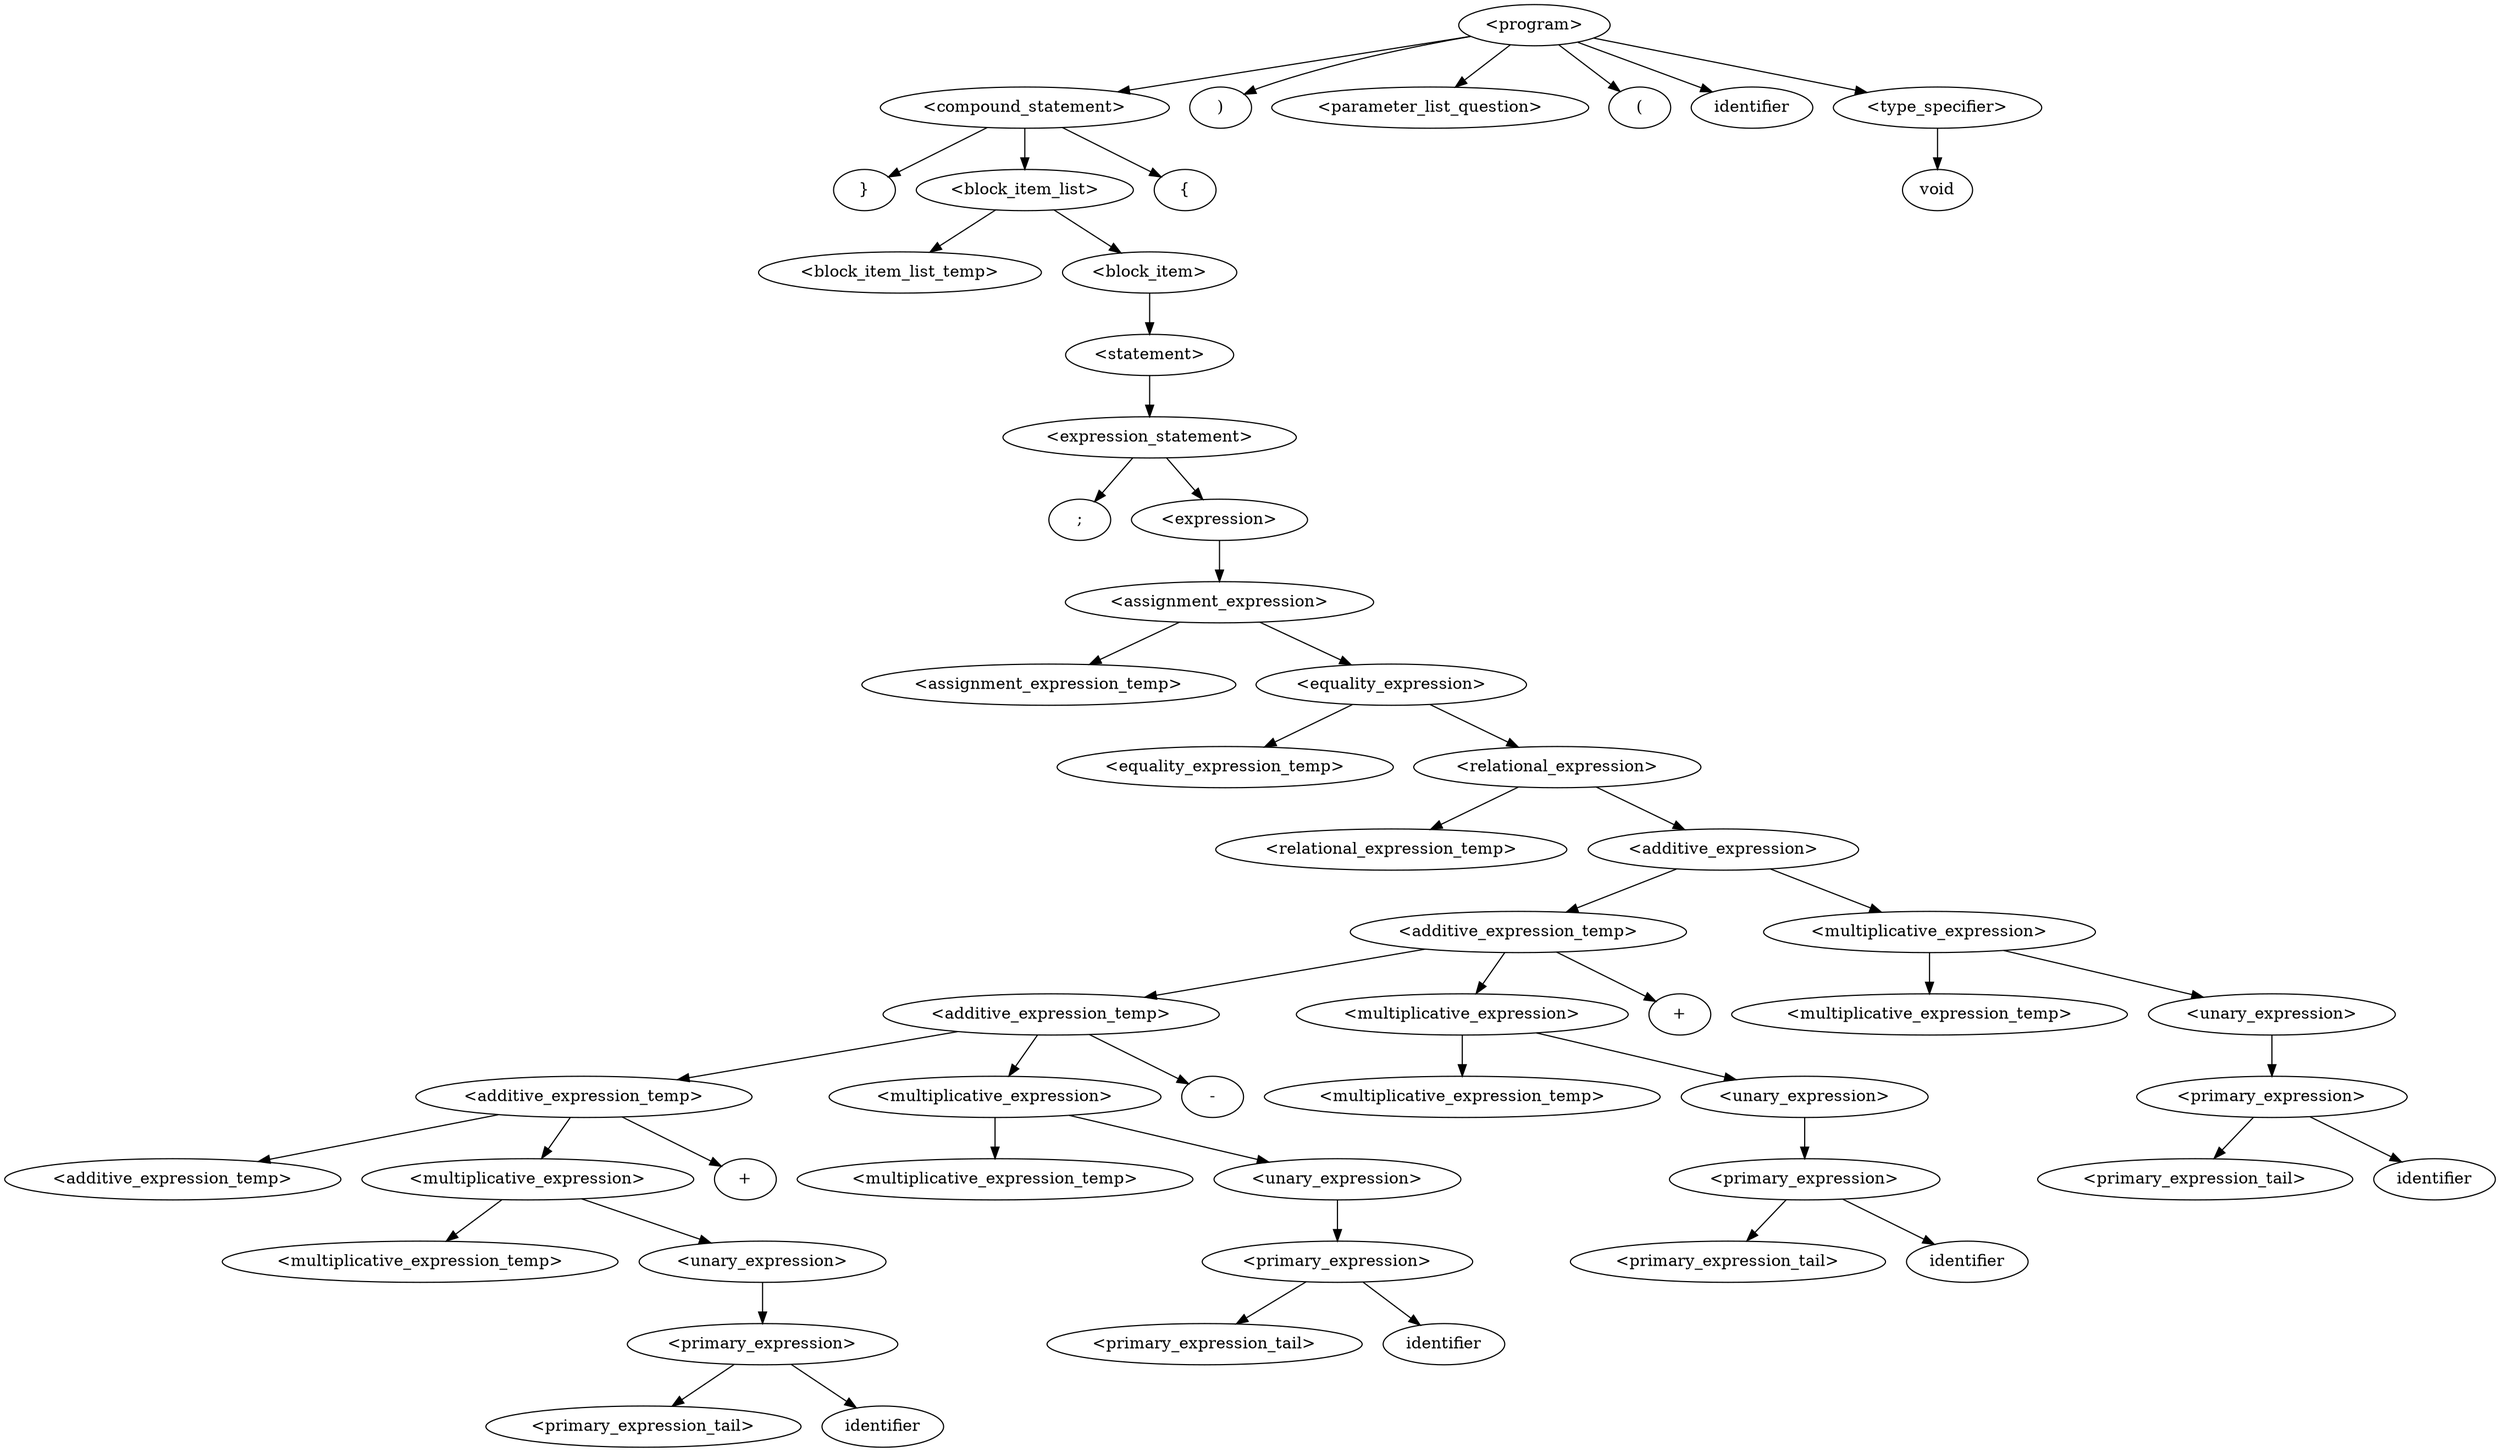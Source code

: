 digraph AST {
node868964689 [label="<program>"];
node928466577 [label="<compound_statement>"];
node624271064 [label="}"];
node928466577 -> node624271064;
node564742142 [label="<block_item_list>"];
node90205195 [label="<block_item_list_temp>"];
node564742142 -> node90205195;
node135184888 [label="<block_item>"];
node21257599 [label="<statement>"];
node1782148126 [label="<expression_statement>"];
node1816089958 [label=";"];
node1782148126 -> node1816089958;
node306206744 [label="<expression>"];
node827084938 [label="<assignment_expression>"];
node280265505 [label="<assignment_expression_temp>"];
node827084938 -> node280265505;
node112619572 [label="<equality_expression>"];
node371619938 [label="<equality_expression_temp>"];
node112619572 -> node371619938;
node1161667116 [label="<relational_expression>"];
node1898220577 [label="<relational_expression_temp>"];
node1161667116 -> node1898220577;
node1143371233 [label="<additive_expression>"];
node1634132079 [label="<additive_expression_temp>"];
node1239548589 [label="<additive_expression_temp>"];
node477289012 [label="<additive_expression_temp>"];
node1795960102 [label="<additive_expression_temp>"];
node477289012 -> node1795960102;
node1027591600 [label="<multiplicative_expression>"];
node1678854096 [label="<multiplicative_expression_temp>"];
node1027591600 -> node1678854096;
node1849201180 [label="<unary_expression>"];
node1691875296 [label="<primary_expression>"];
node667346055 [label="<primary_expression_tail>"];
node1691875296 -> node667346055;
node1225197672 [label="identifier"];
node1691875296 -> node1225197672;
node1849201180 -> node1691875296;
node1027591600 -> node1849201180;
node477289012 -> node1027591600;
node1669712678 [label="+"];
node477289012 -> node1669712678;
node1239548589 -> node477289012;
node943081537 [label="<multiplicative_expression>"];
node683962652 [label="<multiplicative_expression_temp>"];
node943081537 -> node683962652;
node1500608548 [label="<unary_expression>"];
node341853399 [label="<primary_expression>"];
node513700442 [label="<primary_expression_tail>"];
node341853399 -> node513700442;
node366590980 [label="identifier"];
node341853399 -> node366590980;
node1500608548 -> node341853399;
node943081537 -> node1500608548;
node1239548589 -> node943081537;
node1195067075 [label="-"];
node1239548589 -> node1195067075;
node1634132079 -> node1239548589;
node1366025231 [label="<multiplicative_expression>"];
node1007309018 [label="<multiplicative_expression_temp>"];
node1366025231 -> node1007309018;
node1684792003 [label="<unary_expression>"];
node2038148563 [label="<primary_expression>"];
node2008966511 [label="<primary_expression_tail>"];
node2038148563 -> node2008966511;
node433874882 [label="identifier"];
node2038148563 -> node433874882;
node1684792003 -> node2038148563;
node1366025231 -> node1684792003;
node1634132079 -> node1366025231;
node572191680 [label="+"];
node1634132079 -> node572191680;
node1143371233 -> node1634132079;
node103536485 [label="<multiplicative_expression>"];
node37380050 [label="<multiplicative_expression_temp>"];
node103536485 -> node37380050;
node2023938592 [label="<unary_expression>"];
node231977479 [label="<primary_expression>"];
node1427889191 [label="<primary_expression_tail>"];
node231977479 -> node1427889191;
node93314457 [label="identifier"];
node231977479 -> node93314457;
node2023938592 -> node231977479;
node103536485 -> node2023938592;
node1143371233 -> node103536485;
node1161667116 -> node1143371233;
node112619572 -> node1161667116;
node827084938 -> node112619572;
node306206744 -> node827084938;
node1782148126 -> node306206744;
node21257599 -> node1782148126;
node135184888 -> node21257599;
node564742142 -> node135184888;
node928466577 -> node564742142;
node1796371666 [label="{"];
node928466577 -> node1796371666;
node868964689 -> node928466577;
node2076287037 [label=")"];
node868964689 -> node2076287037;
node1890627974 [label="<parameter_list_question>"];
node868964689 -> node1890627974;
node195615004 [label="("];
node868964689 -> node195615004;
node1935972447 [label="identifier"];
node868964689 -> node1935972447;
node97652294 [label="<type_specifier>"];
node1889248251 [label="void"];
node97652294 -> node1889248251;
node868964689 -> node97652294;
}
